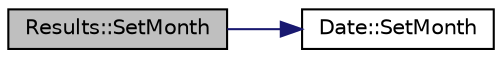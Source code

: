 digraph G
{
  edge [fontname="Helvetica",fontsize=10,labelfontname="Helvetica",labelfontsize=10];
  node [fontname="Helvetica",fontsize=10,shape=record];
  rankdir=LR;
  Node1 [label="Results::SetMonth",height=0.2,width=0.4,color="black", fillcolor="grey75", style="filled" fontcolor="black"];
  Node1 -> Node2 [color="midnightblue",fontsize=10,style="solid",fontname="Helvetica"];
  Node2 [label="Date::SetMonth",height=0.2,width=0.4,color="black", fillcolor="white", style="filled",URL="$class_date.html#68b6c989abbe5e7295bd4ff49cc78be8",tooltip="Sets the month."];
}
